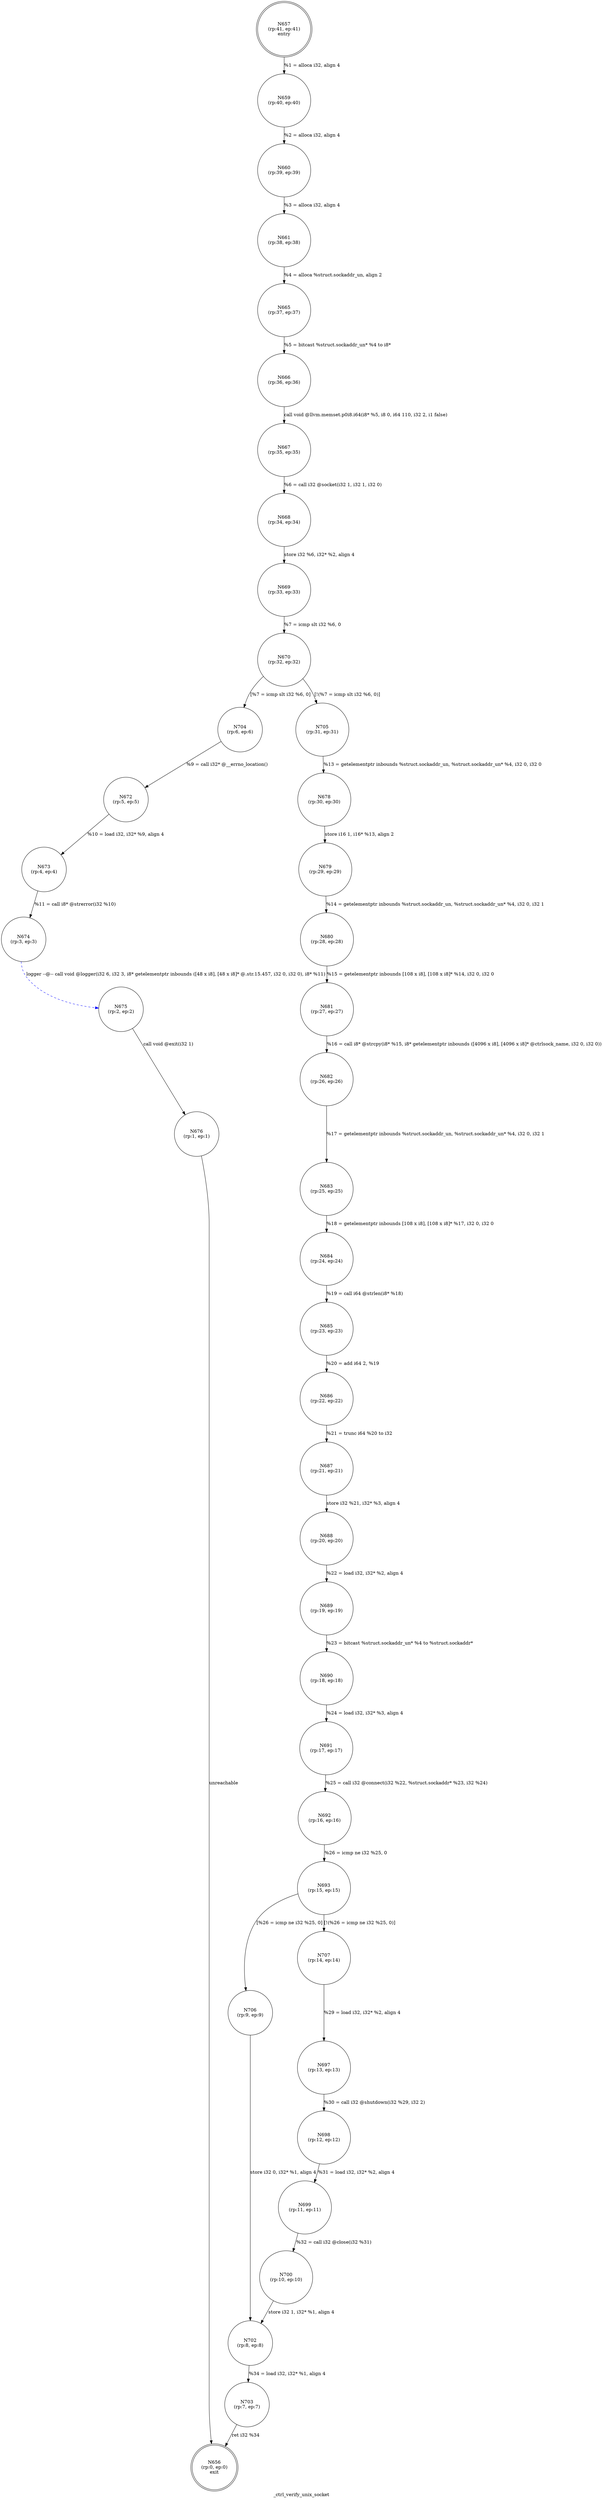 digraph _ctrl_verify_unix_socket {
label="_ctrl_verify_unix_socket"
656 [label="N656\n(rp:0, ep:0)\nexit", shape="doublecircle"]
657 [label="N657\n(rp:41, ep:41)\nentry", shape="doublecircle"]
657 -> 659 [label="%1 = alloca i32, align 4"]
659 [label="N659\n(rp:40, ep:40)", shape="circle"]
659 -> 660 [label="%2 = alloca i32, align 4"]
660 [label="N660\n(rp:39, ep:39)", shape="circle"]
660 -> 661 [label="%3 = alloca i32, align 4"]
661 [label="N661\n(rp:38, ep:38)", shape="circle"]
661 -> 665 [label="%4 = alloca %struct.sockaddr_un, align 2"]
665 [label="N665\n(rp:37, ep:37)", shape="circle"]
665 -> 666 [label="%5 = bitcast %struct.sockaddr_un* %4 to i8*"]
666 [label="N666\n(rp:36, ep:36)", shape="circle"]
666 -> 667 [label="call void @llvm.memset.p0i8.i64(i8* %5, i8 0, i64 110, i32 2, i1 false)"]
667 [label="N667\n(rp:35, ep:35)", shape="circle"]
667 -> 668 [label="%6 = call i32 @socket(i32 1, i32 1, i32 0)"]
668 [label="N668\n(rp:34, ep:34)", shape="circle"]
668 -> 669 [label="store i32 %6, i32* %2, align 4"]
669 [label="N669\n(rp:33, ep:33)", shape="circle"]
669 -> 670 [label="%7 = icmp slt i32 %6, 0"]
670 [label="N670\n(rp:32, ep:32)", shape="circle"]
670 -> 704 [label="[%7 = icmp slt i32 %6, 0]"]
670 -> 705 [label="[!(%7 = icmp slt i32 %6, 0)]"]
672 [label="N672\n(rp:5, ep:5)", shape="circle"]
672 -> 673 [label="%10 = load i32, i32* %9, align 4"]
673 [label="N673\n(rp:4, ep:4)", shape="circle"]
673 -> 674 [label="%11 = call i8* @strerror(i32 %10)"]
674 [label="N674\n(rp:3, ep:3)", shape="circle"]
674 -> 675 [label="logger --@-- call void @logger(i32 6, i32 3, i8* getelementptr inbounds ([48 x i8], [48 x i8]* @.str.15.457, i32 0, i32 0), i8* %11)", style="dashed", color="blue"]
675 [label="N675\n(rp:2, ep:2)", shape="circle"]
675 -> 676 [label="call void @exit(i32 1)"]
676 [label="N676\n(rp:1, ep:1)", shape="circle"]
676 -> 656 [label="unreachable"]
678 [label="N678\n(rp:30, ep:30)", shape="circle"]
678 -> 679 [label="store i16 1, i16* %13, align 2"]
679 [label="N679\n(rp:29, ep:29)", shape="circle"]
679 -> 680 [label="%14 = getelementptr inbounds %struct.sockaddr_un, %struct.sockaddr_un* %4, i32 0, i32 1"]
680 [label="N680\n(rp:28, ep:28)", shape="circle"]
680 -> 681 [label="%15 = getelementptr inbounds [108 x i8], [108 x i8]* %14, i32 0, i32 0"]
681 [label="N681\n(rp:27, ep:27)", shape="circle"]
681 -> 682 [label="%16 = call i8* @strcpy(i8* %15, i8* getelementptr inbounds ([4096 x i8], [4096 x i8]* @ctrlsock_name, i32 0, i32 0))"]
682 [label="N682\n(rp:26, ep:26)", shape="circle"]
682 -> 683 [label="%17 = getelementptr inbounds %struct.sockaddr_un, %struct.sockaddr_un* %4, i32 0, i32 1"]
683 [label="N683\n(rp:25, ep:25)", shape="circle"]
683 -> 684 [label="%18 = getelementptr inbounds [108 x i8], [108 x i8]* %17, i32 0, i32 0"]
684 [label="N684\n(rp:24, ep:24)", shape="circle"]
684 -> 685 [label="%19 = call i64 @strlen(i8* %18)"]
685 [label="N685\n(rp:23, ep:23)", shape="circle"]
685 -> 686 [label="%20 = add i64 2, %19"]
686 [label="N686\n(rp:22, ep:22)", shape="circle"]
686 -> 687 [label="%21 = trunc i64 %20 to i32"]
687 [label="N687\n(rp:21, ep:21)", shape="circle"]
687 -> 688 [label="store i32 %21, i32* %3, align 4"]
688 [label="N688\n(rp:20, ep:20)", shape="circle"]
688 -> 689 [label="%22 = load i32, i32* %2, align 4"]
689 [label="N689\n(rp:19, ep:19)", shape="circle"]
689 -> 690 [label="%23 = bitcast %struct.sockaddr_un* %4 to %struct.sockaddr*"]
690 [label="N690\n(rp:18, ep:18)", shape="circle"]
690 -> 691 [label="%24 = load i32, i32* %3, align 4"]
691 [label="N691\n(rp:17, ep:17)", shape="circle"]
691 -> 692 [label="%25 = call i32 @connect(i32 %22, %struct.sockaddr* %23, i32 %24)"]
692 [label="N692\n(rp:16, ep:16)", shape="circle"]
692 -> 693 [label="%26 = icmp ne i32 %25, 0"]
693 [label="N693\n(rp:15, ep:15)", shape="circle"]
693 -> 706 [label="[%26 = icmp ne i32 %25, 0]"]
693 -> 707 [label="[!(%26 = icmp ne i32 %25, 0)]"]
697 [label="N697\n(rp:13, ep:13)", shape="circle"]
697 -> 698 [label="%30 = call i32 @shutdown(i32 %29, i32 2)"]
698 [label="N698\n(rp:12, ep:12)", shape="circle"]
698 -> 699 [label="%31 = load i32, i32* %2, align 4"]
699 [label="N699\n(rp:11, ep:11)", shape="circle"]
699 -> 700 [label="%32 = call i32 @close(i32 %31)"]
700 [label="N700\n(rp:10, ep:10)", shape="circle"]
700 -> 702 [label="store i32 1, i32* %1, align 4"]
702 [label="N702\n(rp:8, ep:8)", shape="circle"]
702 -> 703 [label="%34 = load i32, i32* %1, align 4"]
703 [label="N703\n(rp:7, ep:7)", shape="circle"]
703 -> 656 [label="ret i32 %34"]
704 [label="N704\n(rp:6, ep:6)", shape="circle"]
704 -> 672 [label="%9 = call i32* @__errno_location()"]
705 [label="N705\n(rp:31, ep:31)", shape="circle"]
705 -> 678 [label="%13 = getelementptr inbounds %struct.sockaddr_un, %struct.sockaddr_un* %4, i32 0, i32 0"]
706 [label="N706\n(rp:9, ep:9)", shape="circle"]
706 -> 702 [label="store i32 0, i32* %1, align 4"]
707 [label="N707\n(rp:14, ep:14)", shape="circle"]
707 -> 697 [label="%29 = load i32, i32* %2, align 4"]
}
